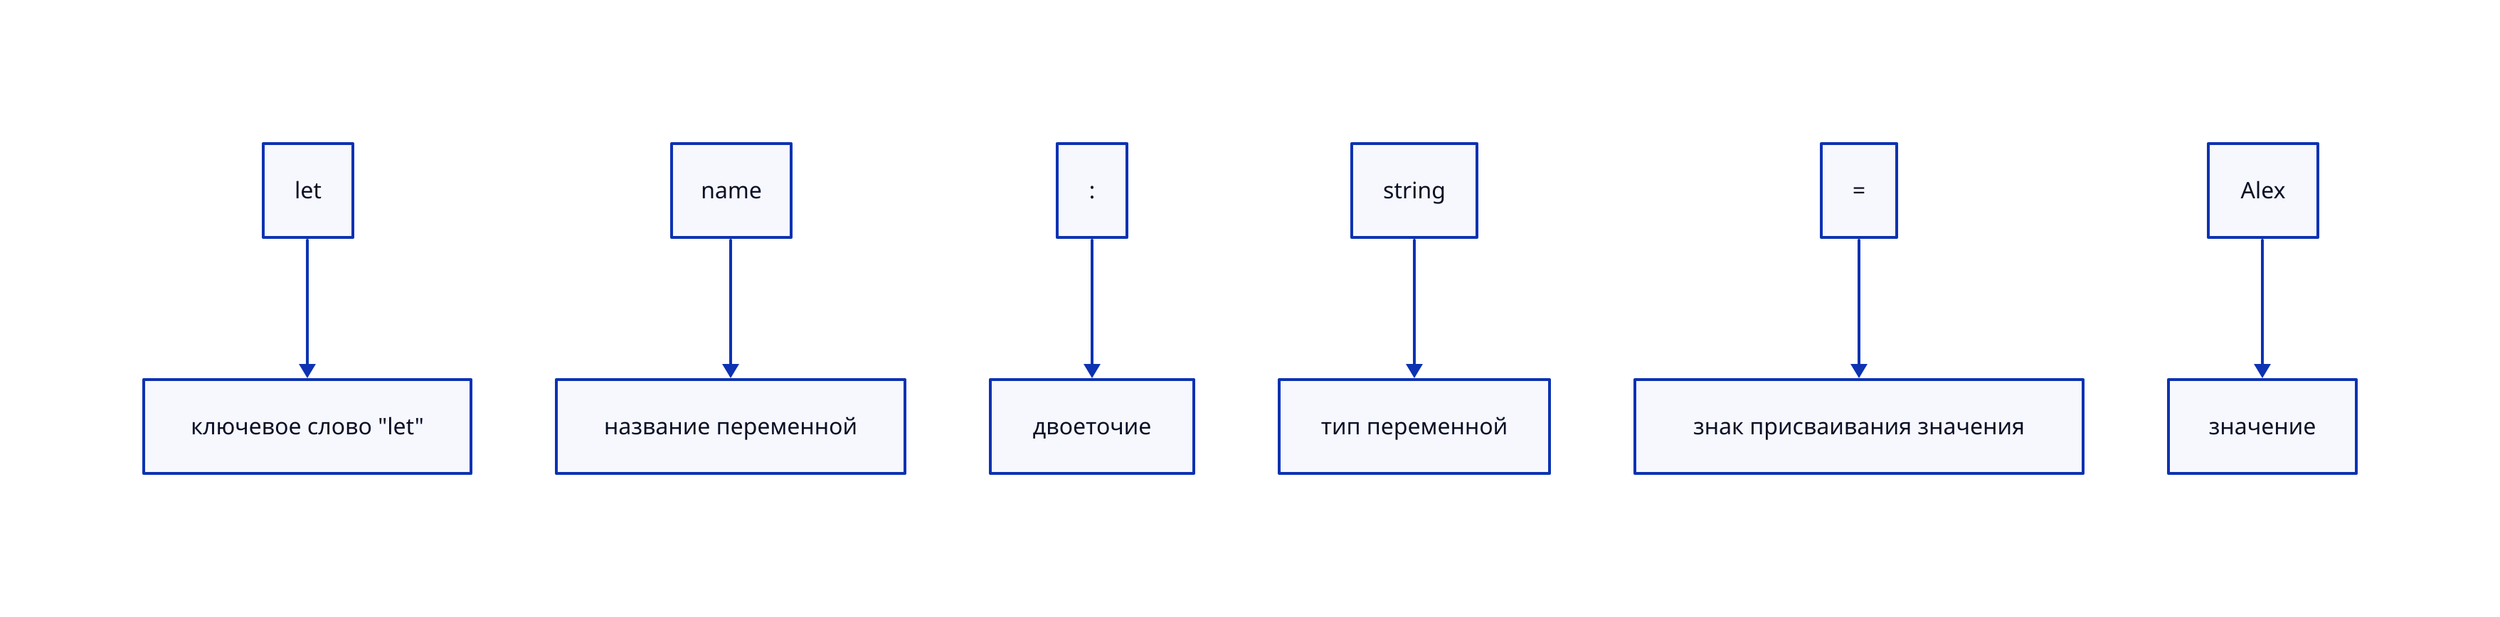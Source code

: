 let -> ключевое слово "let"
name -> название переменной
":" -> двоеточие
string -> тип переменной
= -> знак присваивания значения
Alex -> значение
